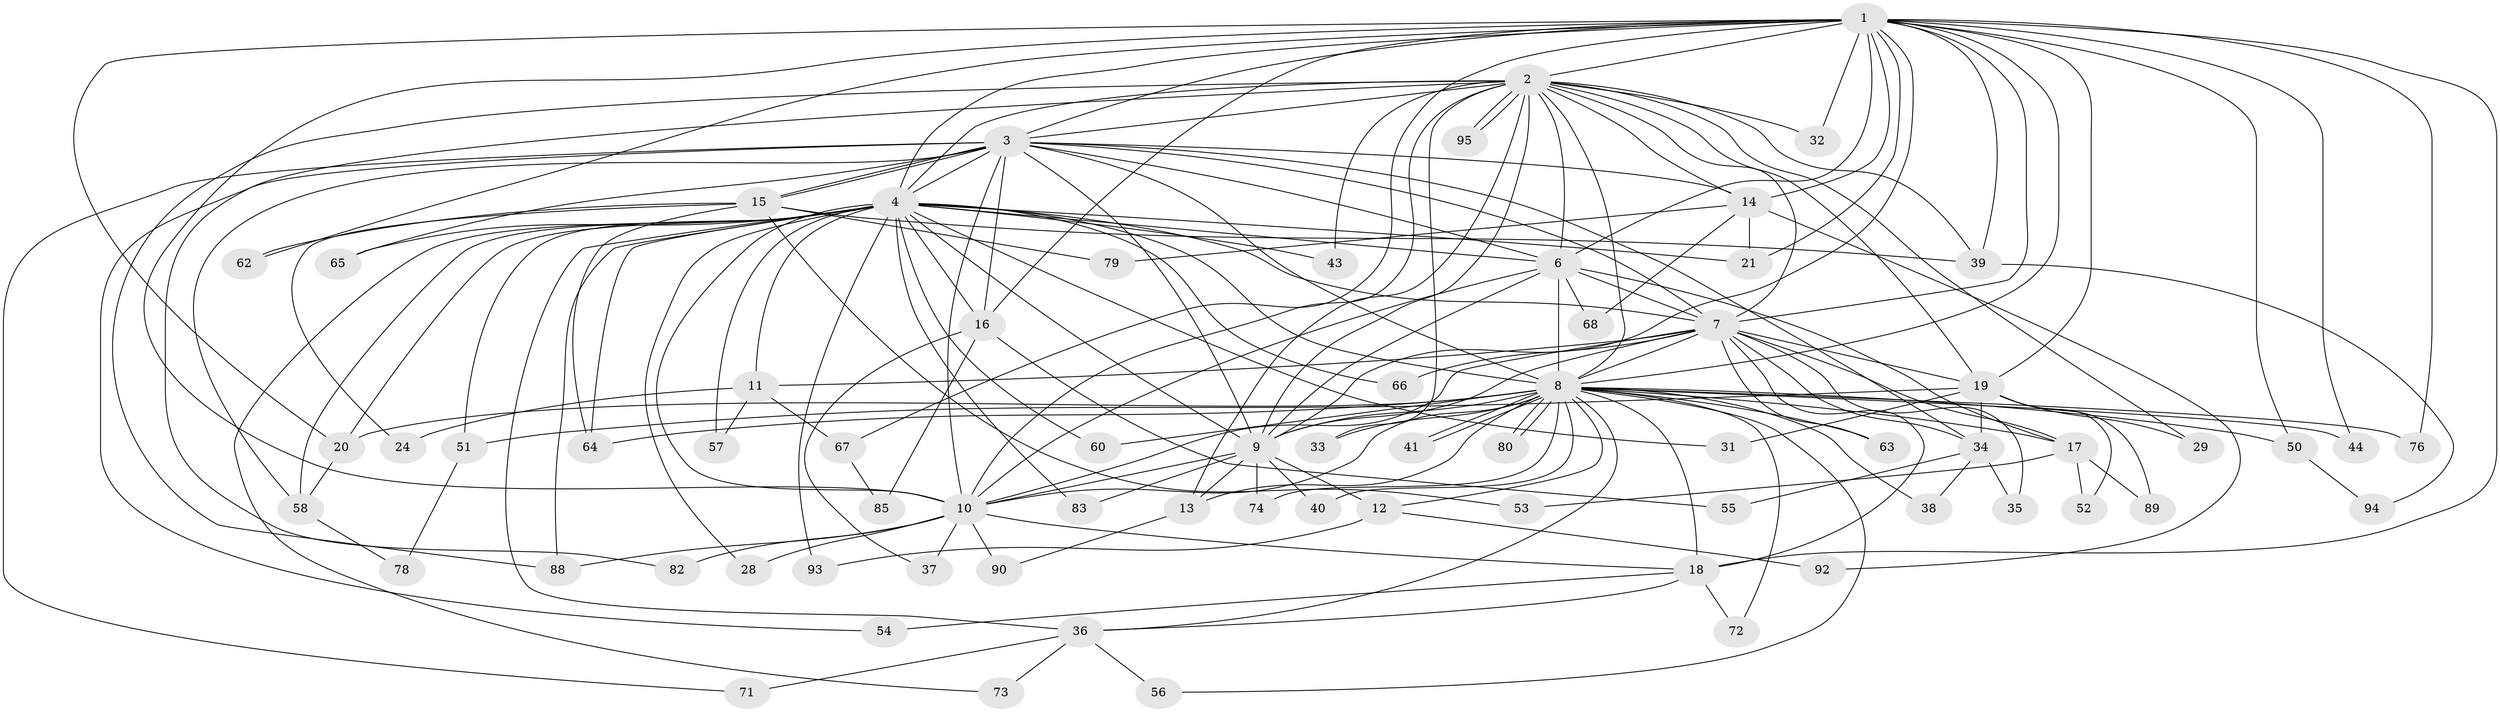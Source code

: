 // original degree distribution, {23: 0.010526315789473684, 20: 0.021052631578947368, 19: 0.021052631578947368, 12: 0.010526315789473684, 18: 0.010526315789473684, 35: 0.010526315789473684, 16: 0.010526315789473684, 15: 0.010526315789473684, 5: 0.05263157894736842, 4: 0.05263157894736842, 7: 0.010526315789473684, 8: 0.021052631578947368, 3: 0.1368421052631579, 2: 0.6, 6: 0.021052631578947368}
// Generated by graph-tools (version 1.1) at 2025/41/03/06/25 10:41:32]
// undirected, 71 vertices, 175 edges
graph export_dot {
graph [start="1"]
  node [color=gray90,style=filled];
  1 [super="+46"];
  2 [super="+69"];
  3 [super="+77"];
  4 [super="+5"];
  6 [super="+59"];
  7 [super="+25"];
  8 [super="+70"];
  9 [super="+45"];
  10 [super="+42"];
  11;
  12;
  13 [super="+86"];
  14 [super="+49"];
  15 [super="+75"];
  16 [super="+27"];
  17 [super="+22"];
  18 [super="+48"];
  19 [super="+23"];
  20 [super="+26"];
  21 [super="+30"];
  24;
  28;
  29;
  31;
  32;
  33;
  34 [super="+84"];
  35;
  36 [super="+81"];
  37;
  38;
  39 [super="+87"];
  40;
  41;
  43 [super="+47"];
  44;
  50;
  51;
  52;
  53;
  54;
  55;
  56;
  57;
  58 [super="+61"];
  60;
  62;
  63;
  64;
  65;
  66;
  67;
  68;
  71;
  72;
  73;
  74;
  76;
  78;
  79;
  80;
  82;
  83;
  85;
  88 [super="+91"];
  89;
  90;
  92;
  93;
  94;
  95;
  1 -- 2;
  1 -- 3;
  1 -- 4 [weight=3];
  1 -- 6;
  1 -- 7;
  1 -- 8;
  1 -- 9;
  1 -- 10;
  1 -- 14;
  1 -- 16;
  1 -- 18;
  1 -- 19;
  1 -- 32;
  1 -- 39;
  1 -- 44;
  1 -- 50;
  1 -- 62;
  1 -- 67;
  1 -- 76;
  1 -- 20;
  1 -- 21;
  2 -- 3;
  2 -- 4 [weight=2];
  2 -- 6;
  2 -- 7;
  2 -- 8;
  2 -- 9 [weight=2];
  2 -- 10;
  2 -- 13;
  2 -- 14;
  2 -- 19;
  2 -- 29;
  2 -- 32;
  2 -- 33;
  2 -- 43;
  2 -- 82;
  2 -- 95;
  2 -- 95;
  2 -- 88;
  2 -- 39;
  3 -- 4 [weight=2];
  3 -- 6;
  3 -- 7;
  3 -- 8 [weight=2];
  3 -- 9;
  3 -- 10;
  3 -- 15;
  3 -- 15;
  3 -- 16;
  3 -- 34;
  3 -- 54;
  3 -- 65;
  3 -- 71;
  3 -- 14;
  3 -- 58;
  4 -- 6 [weight=2];
  4 -- 7 [weight=2];
  4 -- 8 [weight=2];
  4 -- 9 [weight=2];
  4 -- 10 [weight=2];
  4 -- 21;
  4 -- 28;
  4 -- 43 [weight=2];
  4 -- 58;
  4 -- 60;
  4 -- 64;
  4 -- 65;
  4 -- 66;
  4 -- 73;
  4 -- 11;
  4 -- 83;
  4 -- 20;
  4 -- 88;
  4 -- 93;
  4 -- 31;
  4 -- 36;
  4 -- 51;
  4 -- 57;
  4 -- 16;
  6 -- 7;
  6 -- 8 [weight=2];
  6 -- 9;
  6 -- 10;
  6 -- 17;
  6 -- 68;
  7 -- 8 [weight=2];
  7 -- 9;
  7 -- 10;
  7 -- 11;
  7 -- 17;
  7 -- 18;
  7 -- 34;
  7 -- 35;
  7 -- 63;
  7 -- 66;
  7 -- 19;
  8 -- 9;
  8 -- 10 [weight=2];
  8 -- 12;
  8 -- 20;
  8 -- 33;
  8 -- 36;
  8 -- 38;
  8 -- 40;
  8 -- 41;
  8 -- 41;
  8 -- 44;
  8 -- 50;
  8 -- 56;
  8 -- 60;
  8 -- 63;
  8 -- 64;
  8 -- 72;
  8 -- 74;
  8 -- 76;
  8 -- 80;
  8 -- 80;
  8 -- 18;
  8 -- 13;
  8 -- 17;
  9 -- 10;
  9 -- 12 [weight=2];
  9 -- 13;
  9 -- 40;
  9 -- 74;
  9 -- 83;
  10 -- 28;
  10 -- 37;
  10 -- 82;
  10 -- 88;
  10 -- 90;
  10 -- 18;
  11 -- 24;
  11 -- 57;
  11 -- 67;
  12 -- 92;
  12 -- 93;
  13 -- 90;
  14 -- 21;
  14 -- 68;
  14 -- 79;
  14 -- 92;
  15 -- 24;
  15 -- 39;
  15 -- 53;
  15 -- 62;
  15 -- 79;
  15 -- 64;
  16 -- 37;
  16 -- 85;
  16 -- 55;
  17 -- 52;
  17 -- 53;
  17 -- 89;
  18 -- 54;
  18 -- 72;
  18 -- 36;
  19 -- 51;
  19 -- 52;
  19 -- 89;
  19 -- 29;
  19 -- 31;
  19 -- 34;
  20 -- 58;
  34 -- 35;
  34 -- 38;
  34 -- 55;
  36 -- 56;
  36 -- 71;
  36 -- 73;
  39 -- 94;
  50 -- 94;
  51 -- 78;
  58 -- 78;
  67 -- 85;
}
